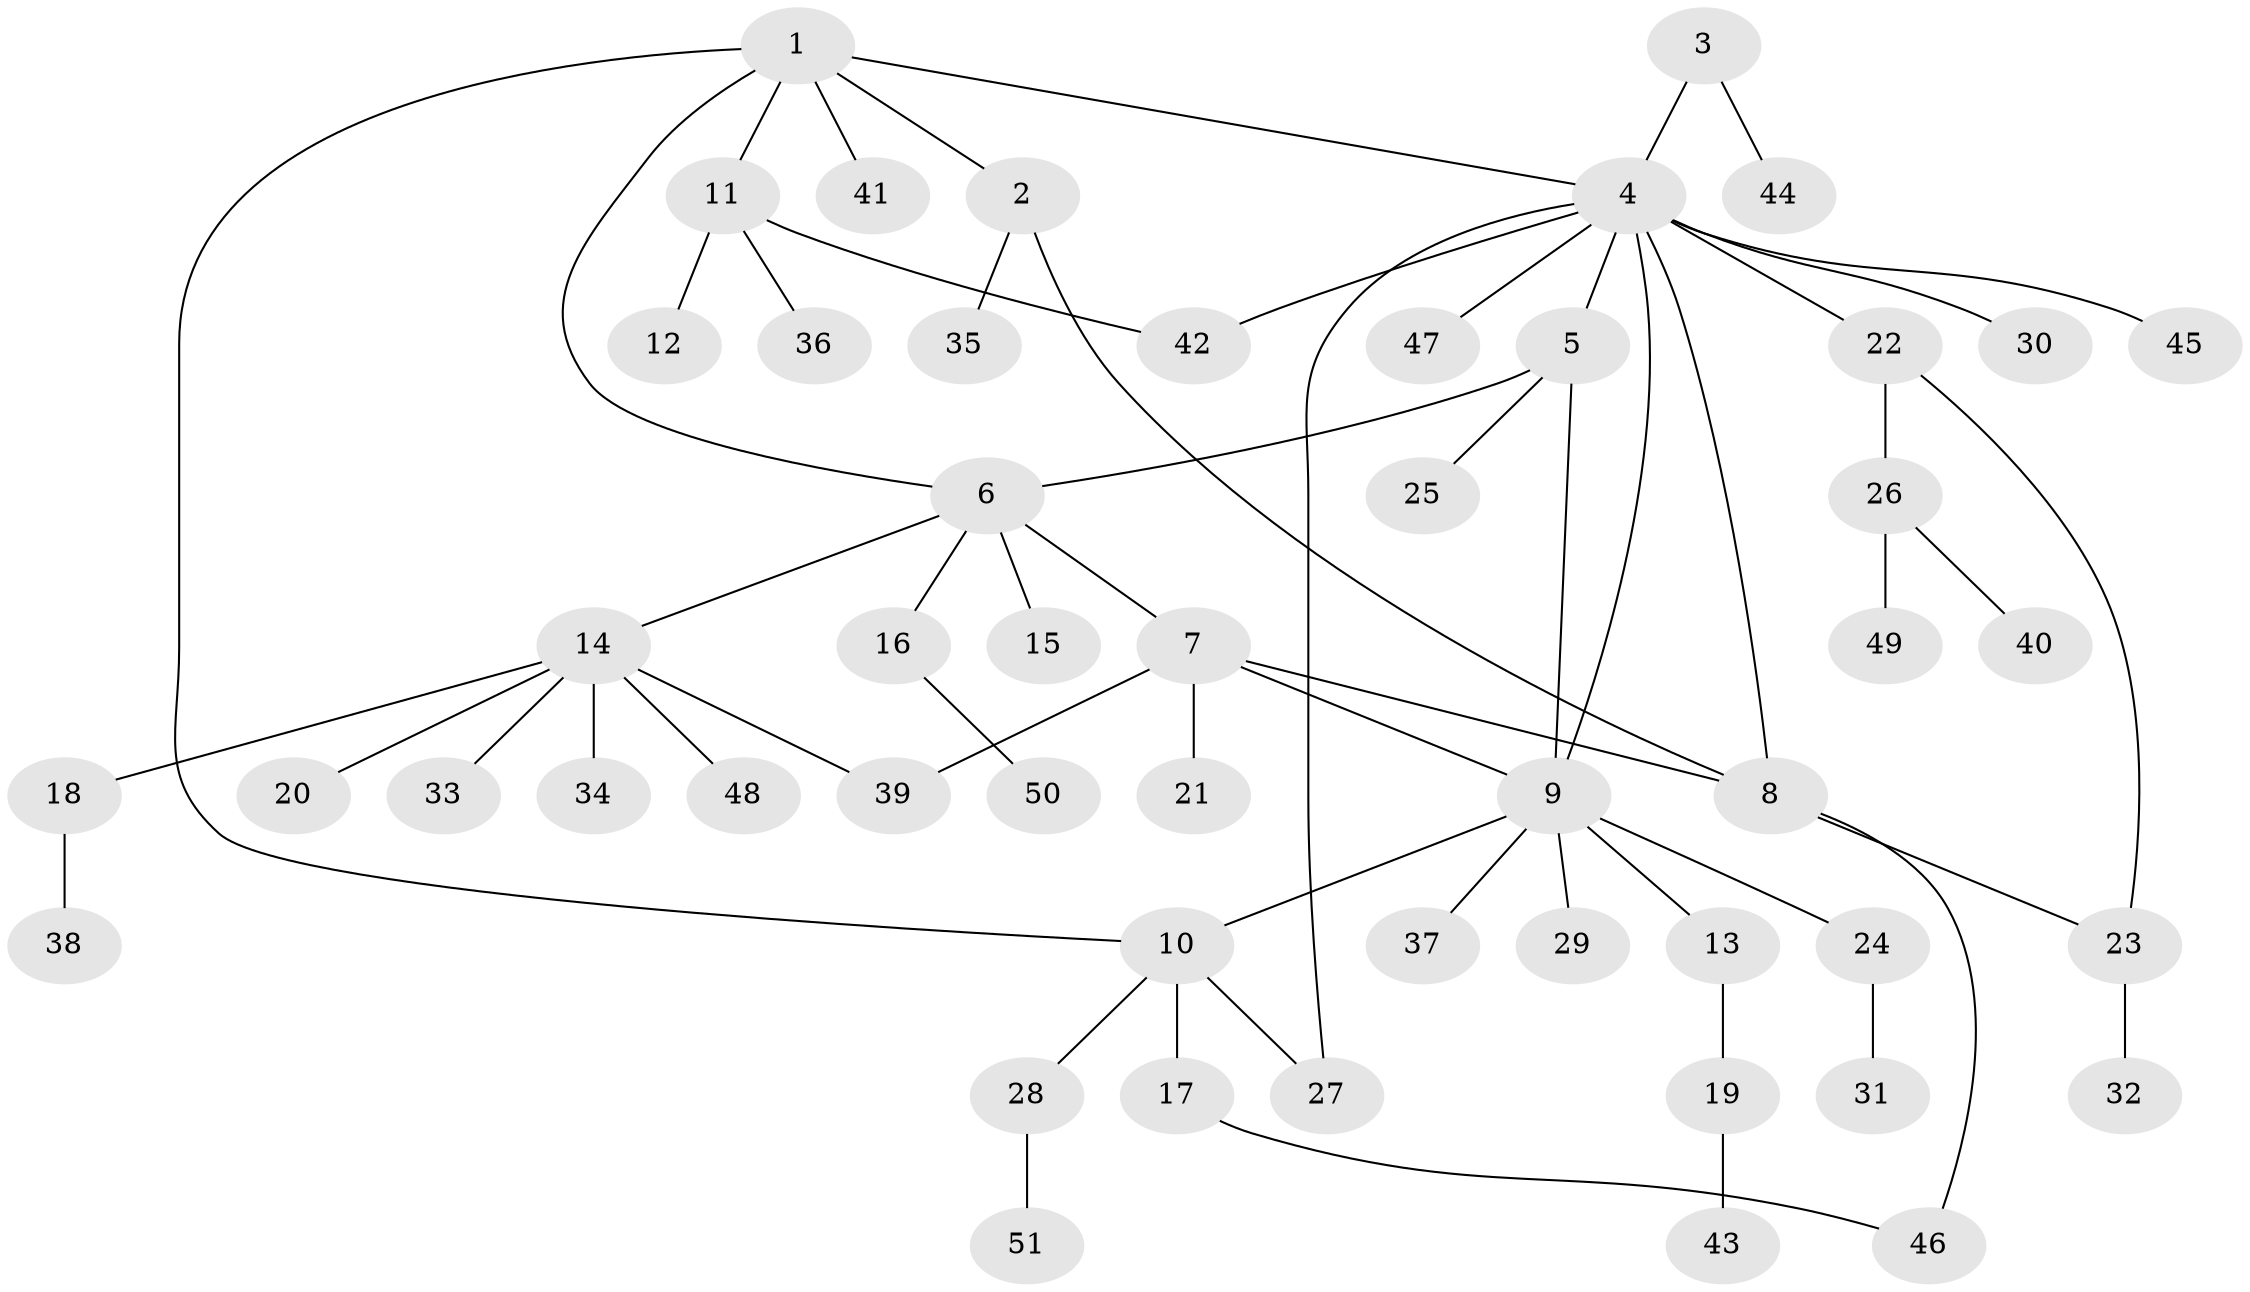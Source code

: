// coarse degree distribution, {5: 0.13333333333333333, 7: 0.13333333333333333, 6: 0.06666666666666667, 2: 0.26666666666666666, 3: 0.06666666666666667, 1: 0.3333333333333333}
// Generated by graph-tools (version 1.1) at 2025/19/03/04/25 18:19:49]
// undirected, 51 vertices, 61 edges
graph export_dot {
graph [start="1"]
  node [color=gray90,style=filled];
  1;
  2;
  3;
  4;
  5;
  6;
  7;
  8;
  9;
  10;
  11;
  12;
  13;
  14;
  15;
  16;
  17;
  18;
  19;
  20;
  21;
  22;
  23;
  24;
  25;
  26;
  27;
  28;
  29;
  30;
  31;
  32;
  33;
  34;
  35;
  36;
  37;
  38;
  39;
  40;
  41;
  42;
  43;
  44;
  45;
  46;
  47;
  48;
  49;
  50;
  51;
  1 -- 2;
  1 -- 4;
  1 -- 6;
  1 -- 10;
  1 -- 11;
  1 -- 41;
  2 -- 8;
  2 -- 35;
  3 -- 4;
  3 -- 44;
  4 -- 5;
  4 -- 8;
  4 -- 9;
  4 -- 22;
  4 -- 27;
  4 -- 30;
  4 -- 42;
  4 -- 45;
  4 -- 47;
  5 -- 6;
  5 -- 9;
  5 -- 25;
  6 -- 7;
  6 -- 14;
  6 -- 15;
  6 -- 16;
  7 -- 8;
  7 -- 9;
  7 -- 21;
  7 -- 39;
  8 -- 23;
  8 -- 46;
  9 -- 10;
  9 -- 13;
  9 -- 24;
  9 -- 29;
  9 -- 37;
  10 -- 17;
  10 -- 27;
  10 -- 28;
  11 -- 12;
  11 -- 36;
  11 -- 42;
  13 -- 19;
  14 -- 18;
  14 -- 20;
  14 -- 33;
  14 -- 34;
  14 -- 39;
  14 -- 48;
  16 -- 50;
  17 -- 46;
  18 -- 38;
  19 -- 43;
  22 -- 23;
  22 -- 26;
  23 -- 32;
  24 -- 31;
  26 -- 40;
  26 -- 49;
  28 -- 51;
}
